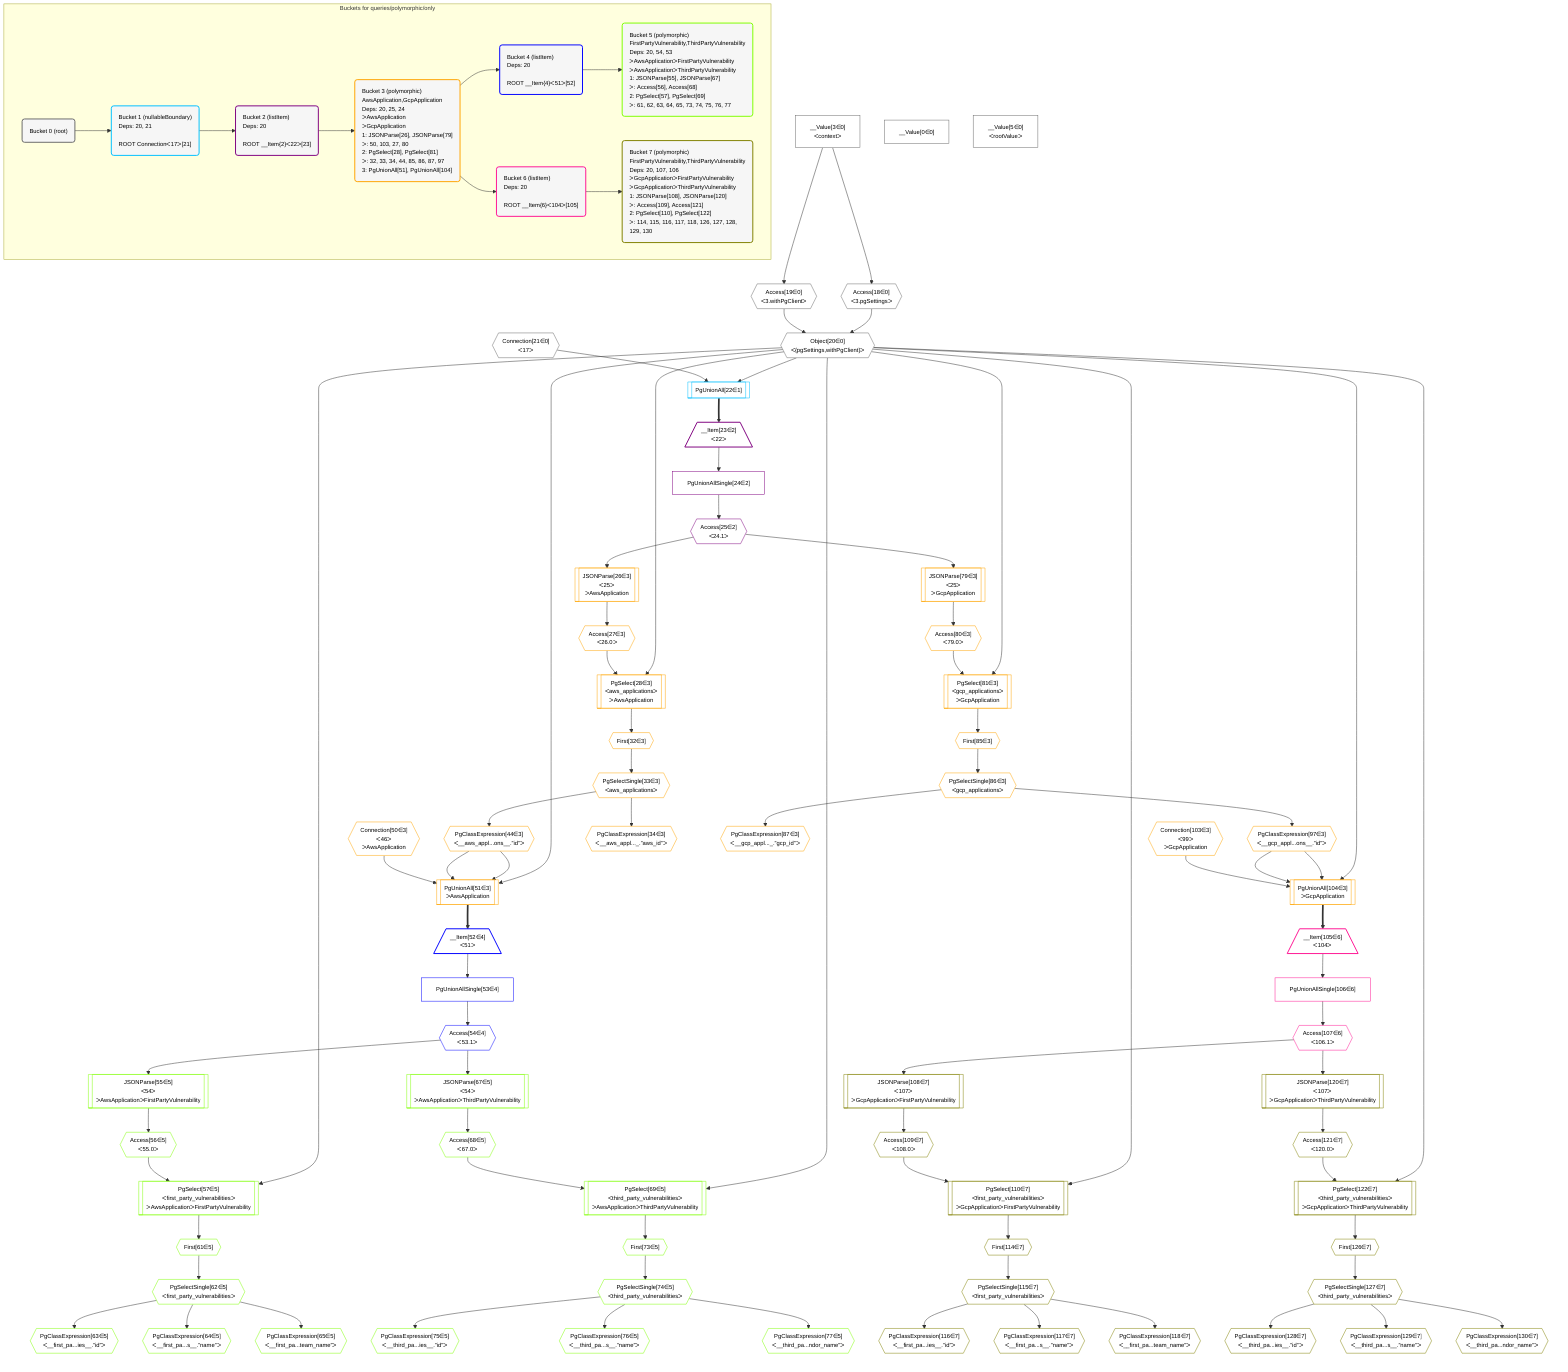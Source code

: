 %%{init: {'themeVariables': { 'fontSize': '12px'}}}%%
graph TD
    classDef path fill:#eee,stroke:#000,color:#000
    classDef plan fill:#fff,stroke-width:1px,color:#000
    classDef itemplan fill:#fff,stroke-width:2px,color:#000
    classDef unbatchedplan fill:#dff,stroke-width:1px,color:#000
    classDef sideeffectplan fill:#fcc,stroke-width:2px,color:#000
    classDef bucket fill:#f6f6f6,color:#000,stroke-width:2px,text-align:left


    %% plan dependencies
    Object20{{"Object[20∈0]<br />ᐸ{pgSettings,withPgClient}ᐳ"}}:::plan
    Access18{{"Access[18∈0]<br />ᐸ3.pgSettingsᐳ"}}:::plan
    Access19{{"Access[19∈0]<br />ᐸ3.withPgClientᐳ"}}:::plan
    Access18 & Access19 --> Object20
    __Value3["__Value[3∈0]<br />ᐸcontextᐳ"]:::plan
    __Value3 --> Access18
    __Value3 --> Access19
    __Value0["__Value[0∈0]"]:::plan
    __Value5["__Value[5∈0]<br />ᐸrootValueᐳ"]:::plan
    Connection21{{"Connection[21∈0]<br />ᐸ17ᐳ"}}:::plan
    PgUnionAll22[["PgUnionAll[22∈1]"]]:::plan
    Object20 & Connection21 --> PgUnionAll22
    __Item23[/"__Item[23∈2]<br />ᐸ22ᐳ"\]:::itemplan
    PgUnionAll22 ==> __Item23
    PgUnionAllSingle24["PgUnionAllSingle[24∈2]"]:::plan
    __Item23 --> PgUnionAllSingle24
    Access25{{"Access[25∈2]<br />ᐸ24.1ᐳ"}}:::plan
    PgUnionAllSingle24 --> Access25
    PgUnionAll51[["PgUnionAll[51∈3]<br />ᐳAwsApplication"]]:::plan
    PgClassExpression44{{"PgClassExpression[44∈3]<br />ᐸ__aws_appl...ons__.”id”ᐳ"}}:::plan
    Connection50{{"Connection[50∈3]<br />ᐸ46ᐳ<br />ᐳAwsApplication"}}:::plan
    Object20 & PgClassExpression44 & PgClassExpression44 & Connection50 --> PgUnionAll51
    PgUnionAll104[["PgUnionAll[104∈3]<br />ᐳGcpApplication"]]:::plan
    PgClassExpression97{{"PgClassExpression[97∈3]<br />ᐸ__gcp_appl...ons__.”id”ᐳ"}}:::plan
    Connection103{{"Connection[103∈3]<br />ᐸ99ᐳ<br />ᐳGcpApplication"}}:::plan
    Object20 & PgClassExpression97 & PgClassExpression97 & Connection103 --> PgUnionAll104
    PgSelect28[["PgSelect[28∈3]<br />ᐸaws_applicationsᐳ<br />ᐳAwsApplication"]]:::plan
    Access27{{"Access[27∈3]<br />ᐸ26.0ᐳ"}}:::plan
    Object20 & Access27 --> PgSelect28
    PgSelect81[["PgSelect[81∈3]<br />ᐸgcp_applicationsᐳ<br />ᐳGcpApplication"]]:::plan
    Access80{{"Access[80∈3]<br />ᐸ79.0ᐳ"}}:::plan
    Object20 & Access80 --> PgSelect81
    JSONParse26[["JSONParse[26∈3]<br />ᐸ25ᐳ<br />ᐳAwsApplication"]]:::plan
    Access25 --> JSONParse26
    JSONParse26 --> Access27
    First32{{"First[32∈3]"}}:::plan
    PgSelect28 --> First32
    PgSelectSingle33{{"PgSelectSingle[33∈3]<br />ᐸaws_applicationsᐳ"}}:::plan
    First32 --> PgSelectSingle33
    PgClassExpression34{{"PgClassExpression[34∈3]<br />ᐸ__aws_appl..._.”aws_id”ᐳ"}}:::plan
    PgSelectSingle33 --> PgClassExpression34
    PgSelectSingle33 --> PgClassExpression44
    JSONParse79[["JSONParse[79∈3]<br />ᐸ25ᐳ<br />ᐳGcpApplication"]]:::plan
    Access25 --> JSONParse79
    JSONParse79 --> Access80
    First85{{"First[85∈3]"}}:::plan
    PgSelect81 --> First85
    PgSelectSingle86{{"PgSelectSingle[86∈3]<br />ᐸgcp_applicationsᐳ"}}:::plan
    First85 --> PgSelectSingle86
    PgClassExpression87{{"PgClassExpression[87∈3]<br />ᐸ__gcp_appl..._.”gcp_id”ᐳ"}}:::plan
    PgSelectSingle86 --> PgClassExpression87
    PgSelectSingle86 --> PgClassExpression97
    __Item52[/"__Item[52∈4]<br />ᐸ51ᐳ"\]:::itemplan
    PgUnionAll51 ==> __Item52
    PgUnionAllSingle53["PgUnionAllSingle[53∈4]"]:::plan
    __Item52 --> PgUnionAllSingle53
    Access54{{"Access[54∈4]<br />ᐸ53.1ᐳ"}}:::plan
    PgUnionAllSingle53 --> Access54
    PgSelect57[["PgSelect[57∈5]<br />ᐸfirst_party_vulnerabilitiesᐳ<br />ᐳAwsApplicationᐳFirstPartyVulnerability"]]:::plan
    Access56{{"Access[56∈5]<br />ᐸ55.0ᐳ"}}:::plan
    Object20 & Access56 --> PgSelect57
    PgSelect69[["PgSelect[69∈5]<br />ᐸthird_party_vulnerabilitiesᐳ<br />ᐳAwsApplicationᐳThirdPartyVulnerability"]]:::plan
    Access68{{"Access[68∈5]<br />ᐸ67.0ᐳ"}}:::plan
    Object20 & Access68 --> PgSelect69
    JSONParse55[["JSONParse[55∈5]<br />ᐸ54ᐳ<br />ᐳAwsApplicationᐳFirstPartyVulnerability"]]:::plan
    Access54 --> JSONParse55
    JSONParse55 --> Access56
    First61{{"First[61∈5]"}}:::plan
    PgSelect57 --> First61
    PgSelectSingle62{{"PgSelectSingle[62∈5]<br />ᐸfirst_party_vulnerabilitiesᐳ"}}:::plan
    First61 --> PgSelectSingle62
    PgClassExpression63{{"PgClassExpression[63∈5]<br />ᐸ__first_pa...ies__.”id”ᐳ"}}:::plan
    PgSelectSingle62 --> PgClassExpression63
    PgClassExpression64{{"PgClassExpression[64∈5]<br />ᐸ__first_pa...s__.”name”ᐳ"}}:::plan
    PgSelectSingle62 --> PgClassExpression64
    PgClassExpression65{{"PgClassExpression[65∈5]<br />ᐸ__first_pa...team_name”ᐳ"}}:::plan
    PgSelectSingle62 --> PgClassExpression65
    JSONParse67[["JSONParse[67∈5]<br />ᐸ54ᐳ<br />ᐳAwsApplicationᐳThirdPartyVulnerability"]]:::plan
    Access54 --> JSONParse67
    JSONParse67 --> Access68
    First73{{"First[73∈5]"}}:::plan
    PgSelect69 --> First73
    PgSelectSingle74{{"PgSelectSingle[74∈5]<br />ᐸthird_party_vulnerabilitiesᐳ"}}:::plan
    First73 --> PgSelectSingle74
    PgClassExpression75{{"PgClassExpression[75∈5]<br />ᐸ__third_pa...ies__.”id”ᐳ"}}:::plan
    PgSelectSingle74 --> PgClassExpression75
    PgClassExpression76{{"PgClassExpression[76∈5]<br />ᐸ__third_pa...s__.”name”ᐳ"}}:::plan
    PgSelectSingle74 --> PgClassExpression76
    PgClassExpression77{{"PgClassExpression[77∈5]<br />ᐸ__third_pa...ndor_name”ᐳ"}}:::plan
    PgSelectSingle74 --> PgClassExpression77
    __Item105[/"__Item[105∈6]<br />ᐸ104ᐳ"\]:::itemplan
    PgUnionAll104 ==> __Item105
    PgUnionAllSingle106["PgUnionAllSingle[106∈6]"]:::plan
    __Item105 --> PgUnionAllSingle106
    Access107{{"Access[107∈6]<br />ᐸ106.1ᐳ"}}:::plan
    PgUnionAllSingle106 --> Access107
    PgSelect110[["PgSelect[110∈7]<br />ᐸfirst_party_vulnerabilitiesᐳ<br />ᐳGcpApplicationᐳFirstPartyVulnerability"]]:::plan
    Access109{{"Access[109∈7]<br />ᐸ108.0ᐳ"}}:::plan
    Object20 & Access109 --> PgSelect110
    PgSelect122[["PgSelect[122∈7]<br />ᐸthird_party_vulnerabilitiesᐳ<br />ᐳGcpApplicationᐳThirdPartyVulnerability"]]:::plan
    Access121{{"Access[121∈7]<br />ᐸ120.0ᐳ"}}:::plan
    Object20 & Access121 --> PgSelect122
    JSONParse108[["JSONParse[108∈7]<br />ᐸ107ᐳ<br />ᐳGcpApplicationᐳFirstPartyVulnerability"]]:::plan
    Access107 --> JSONParse108
    JSONParse108 --> Access109
    First114{{"First[114∈7]"}}:::plan
    PgSelect110 --> First114
    PgSelectSingle115{{"PgSelectSingle[115∈7]<br />ᐸfirst_party_vulnerabilitiesᐳ"}}:::plan
    First114 --> PgSelectSingle115
    PgClassExpression116{{"PgClassExpression[116∈7]<br />ᐸ__first_pa...ies__.”id”ᐳ"}}:::plan
    PgSelectSingle115 --> PgClassExpression116
    PgClassExpression117{{"PgClassExpression[117∈7]<br />ᐸ__first_pa...s__.”name”ᐳ"}}:::plan
    PgSelectSingle115 --> PgClassExpression117
    PgClassExpression118{{"PgClassExpression[118∈7]<br />ᐸ__first_pa...team_name”ᐳ"}}:::plan
    PgSelectSingle115 --> PgClassExpression118
    JSONParse120[["JSONParse[120∈7]<br />ᐸ107ᐳ<br />ᐳGcpApplicationᐳThirdPartyVulnerability"]]:::plan
    Access107 --> JSONParse120
    JSONParse120 --> Access121
    First126{{"First[126∈7]"}}:::plan
    PgSelect122 --> First126
    PgSelectSingle127{{"PgSelectSingle[127∈7]<br />ᐸthird_party_vulnerabilitiesᐳ"}}:::plan
    First126 --> PgSelectSingle127
    PgClassExpression128{{"PgClassExpression[128∈7]<br />ᐸ__third_pa...ies__.”id”ᐳ"}}:::plan
    PgSelectSingle127 --> PgClassExpression128
    PgClassExpression129{{"PgClassExpression[129∈7]<br />ᐸ__third_pa...s__.”name”ᐳ"}}:::plan
    PgSelectSingle127 --> PgClassExpression129
    PgClassExpression130{{"PgClassExpression[130∈7]<br />ᐸ__third_pa...ndor_name”ᐳ"}}:::plan
    PgSelectSingle127 --> PgClassExpression130

    %% define steps

    subgraph "Buckets for queries/polymorphic/only"
    Bucket0("Bucket 0 (root)"):::bucket
    classDef bucket0 stroke:#696969
    class Bucket0,__Value0,__Value3,__Value5,Access18,Access19,Object20,Connection21 bucket0
    Bucket1("Bucket 1 (nullableBoundary)<br />Deps: 20, 21<br /><br />ROOT Connectionᐸ17ᐳ[21]"):::bucket
    classDef bucket1 stroke:#00bfff
    class Bucket1,PgUnionAll22 bucket1
    Bucket2("Bucket 2 (listItem)<br />Deps: 20<br /><br />ROOT __Item{2}ᐸ22ᐳ[23]"):::bucket
    classDef bucket2 stroke:#7f007f
    class Bucket2,__Item23,PgUnionAllSingle24,Access25 bucket2
    Bucket3("Bucket 3 (polymorphic)<br />AwsApplication,GcpApplication<br />Deps: 20, 25, 24<br />ᐳAwsApplication<br />ᐳGcpApplication<br />1: JSONParse[26], JSONParse[79]<br />ᐳ: 50, 103, 27, 80<br />2: PgSelect[28], PgSelect[81]<br />ᐳ: 32, 33, 34, 44, 85, 86, 87, 97<br />3: PgUnionAll[51], PgUnionAll[104]"):::bucket
    classDef bucket3 stroke:#ffa500
    class Bucket3,JSONParse26,Access27,PgSelect28,First32,PgSelectSingle33,PgClassExpression34,PgClassExpression44,Connection50,PgUnionAll51,JSONParse79,Access80,PgSelect81,First85,PgSelectSingle86,PgClassExpression87,PgClassExpression97,Connection103,PgUnionAll104 bucket3
    Bucket4("Bucket 4 (listItem)<br />Deps: 20<br /><br />ROOT __Item{4}ᐸ51ᐳ[52]"):::bucket
    classDef bucket4 stroke:#0000ff
    class Bucket4,__Item52,PgUnionAllSingle53,Access54 bucket4
    Bucket5("Bucket 5 (polymorphic)<br />FirstPartyVulnerability,ThirdPartyVulnerability<br />Deps: 20, 54, 53<br />ᐳAwsApplicationᐳFirstPartyVulnerability<br />ᐳAwsApplicationᐳThirdPartyVulnerability<br />1: JSONParse[55], JSONParse[67]<br />ᐳ: Access[56], Access[68]<br />2: PgSelect[57], PgSelect[69]<br />ᐳ: 61, 62, 63, 64, 65, 73, 74, 75, 76, 77"):::bucket
    classDef bucket5 stroke:#7fff00
    class Bucket5,JSONParse55,Access56,PgSelect57,First61,PgSelectSingle62,PgClassExpression63,PgClassExpression64,PgClassExpression65,JSONParse67,Access68,PgSelect69,First73,PgSelectSingle74,PgClassExpression75,PgClassExpression76,PgClassExpression77 bucket5
    Bucket6("Bucket 6 (listItem)<br />Deps: 20<br /><br />ROOT __Item{6}ᐸ104ᐳ[105]"):::bucket
    classDef bucket6 stroke:#ff1493
    class Bucket6,__Item105,PgUnionAllSingle106,Access107 bucket6
    Bucket7("Bucket 7 (polymorphic)<br />FirstPartyVulnerability,ThirdPartyVulnerability<br />Deps: 20, 107, 106<br />ᐳGcpApplicationᐳFirstPartyVulnerability<br />ᐳGcpApplicationᐳThirdPartyVulnerability<br />1: JSONParse[108], JSONParse[120]<br />ᐳ: Access[109], Access[121]<br />2: PgSelect[110], PgSelect[122]<br />ᐳ: 114, 115, 116, 117, 118, 126, 127, 128, 129, 130"):::bucket
    classDef bucket7 stroke:#808000
    class Bucket7,JSONParse108,Access109,PgSelect110,First114,PgSelectSingle115,PgClassExpression116,PgClassExpression117,PgClassExpression118,JSONParse120,Access121,PgSelect122,First126,PgSelectSingle127,PgClassExpression128,PgClassExpression129,PgClassExpression130 bucket7
    Bucket0 --> Bucket1
    Bucket1 --> Bucket2
    Bucket2 --> Bucket3
    Bucket3 --> Bucket4 & Bucket6
    Bucket4 --> Bucket5
    Bucket6 --> Bucket7
    end